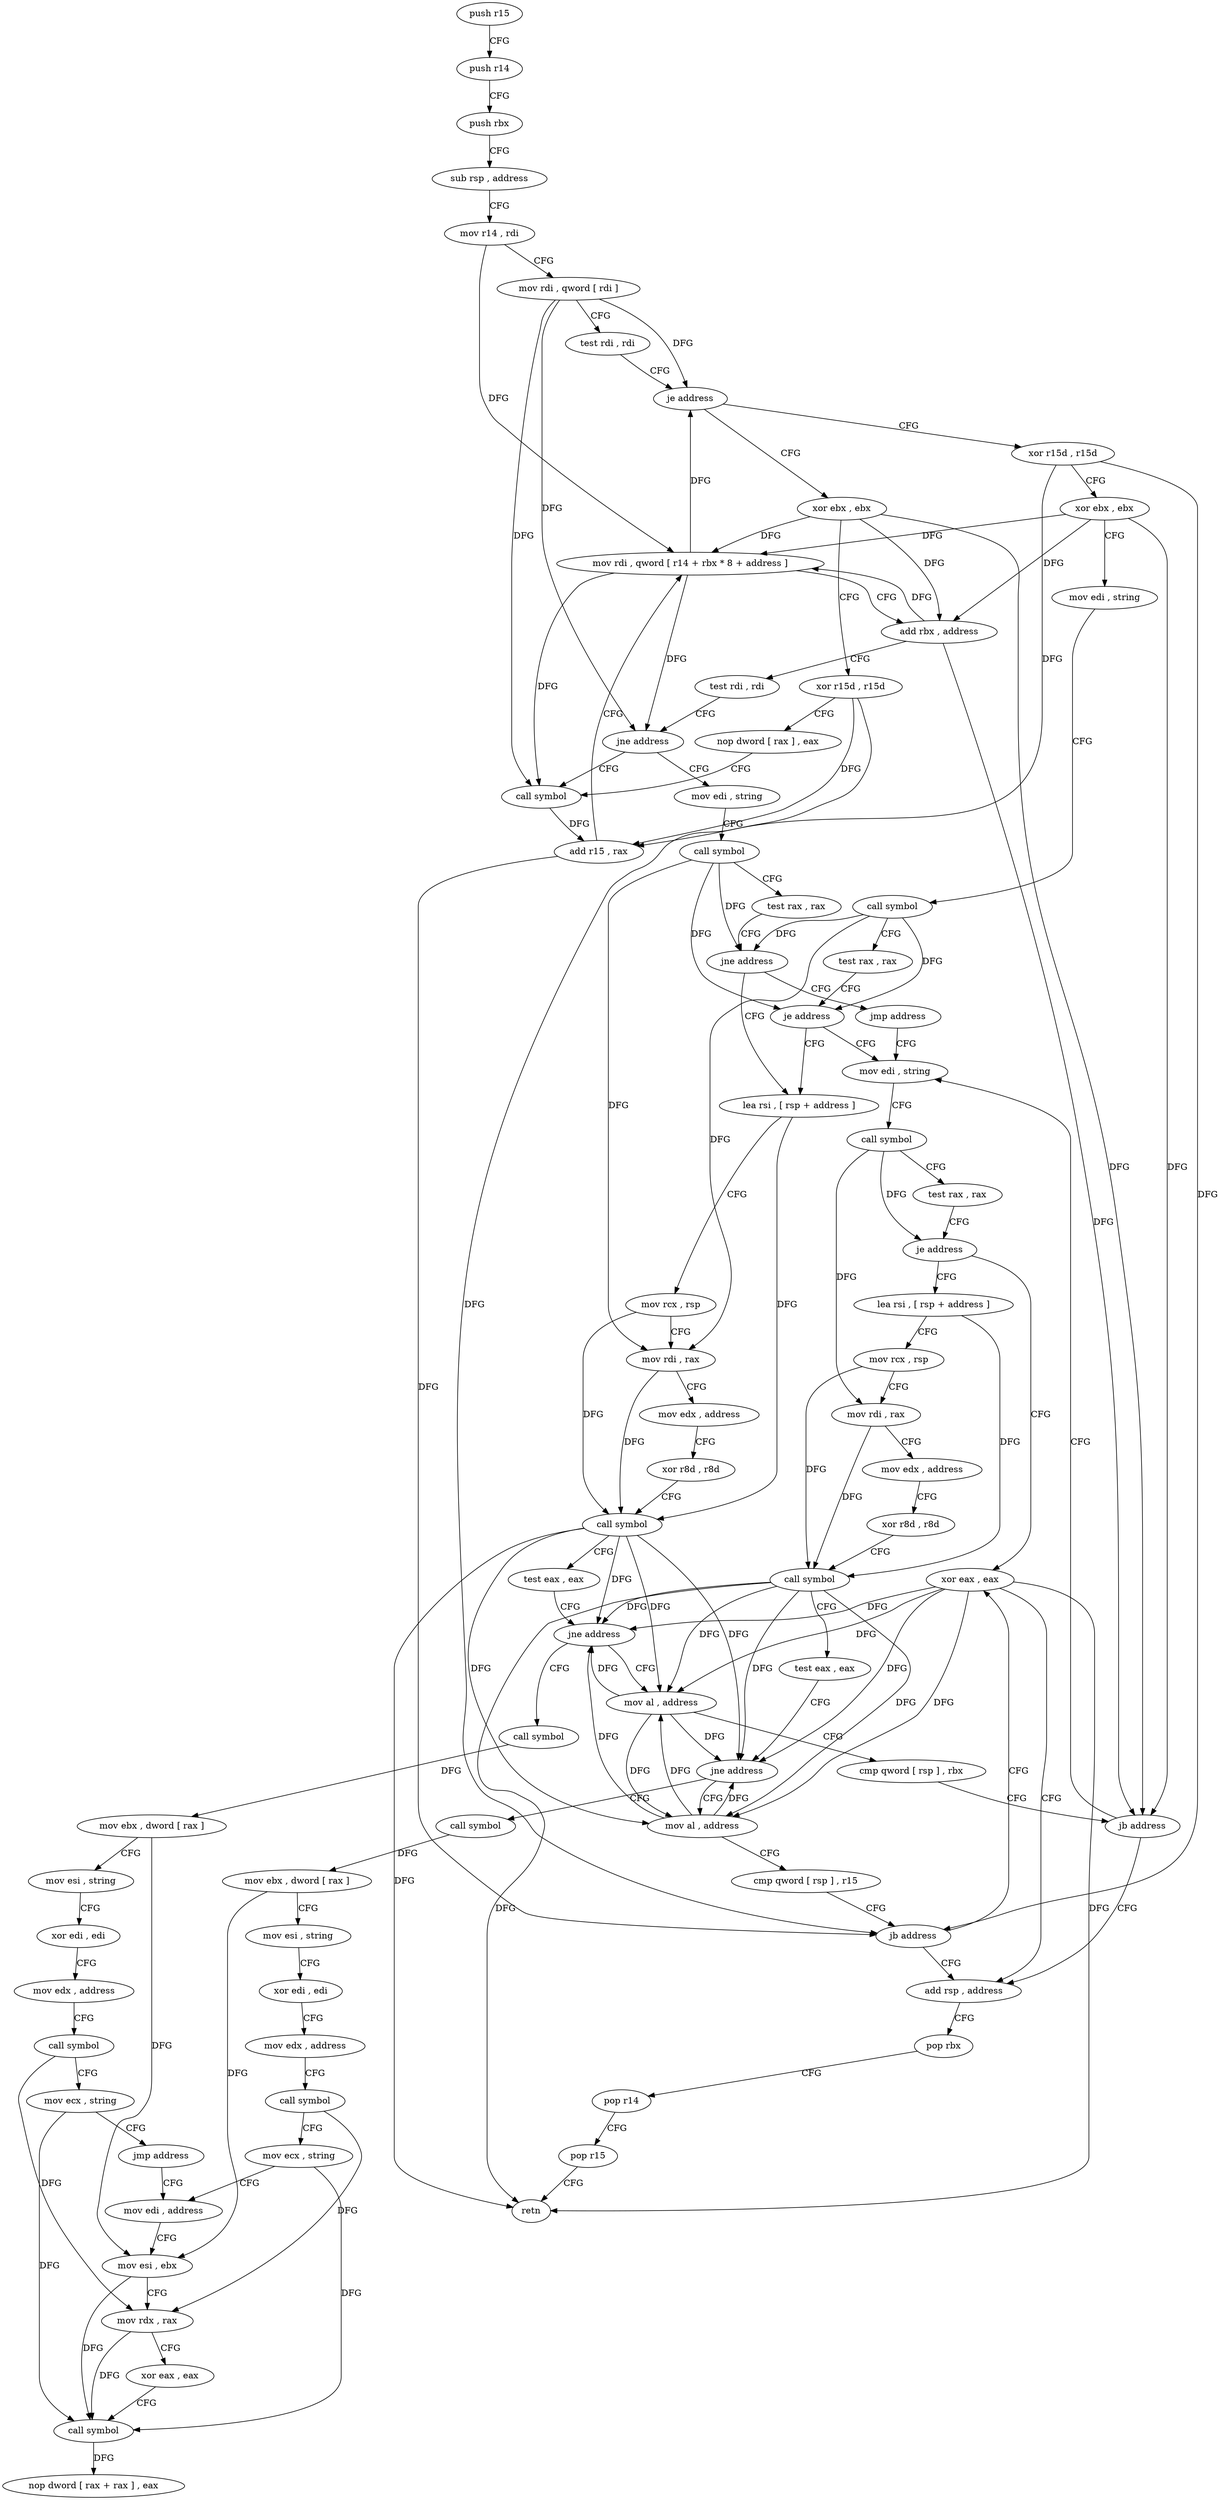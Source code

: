 digraph "func" {
"4259232" [label = "push r15" ]
"4259234" [label = "push r14" ]
"4259236" [label = "push rbx" ]
"4259237" [label = "sub rsp , address" ]
"4259241" [label = "mov r14 , rdi" ]
"4259244" [label = "mov rdi , qword [ rdi ]" ]
"4259247" [label = "test rdi , rdi" ]
"4259250" [label = "je address" ]
"4259303" [label = "xor r15d , r15d" ]
"4259252" [label = "xor ebx , ebx" ]
"4259306" [label = "xor ebx , ebx" ]
"4259308" [label = "mov edi , string" ]
"4259313" [label = "call symbol" ]
"4259318" [label = "test rax , rax" ]
"4259321" [label = "je address" ]
"4259359" [label = "mov edi , string" ]
"4259323" [label = "lea rsi , [ rsp + address ]" ]
"4259254" [label = "xor r15d , r15d" ]
"4259257" [label = "nop dword [ rax ] , eax" ]
"4259264" [label = "call symbol" ]
"4259364" [label = "call symbol" ]
"4259369" [label = "test rax , rax" ]
"4259372" [label = "je address" ]
"4259410" [label = "xor eax , eax" ]
"4259374" [label = "lea rsi , [ rsp + address ]" ]
"4259328" [label = "mov rcx , rsp" ]
"4259331" [label = "mov rdi , rax" ]
"4259334" [label = "mov edx , address" ]
"4259339" [label = "xor r8d , r8d" ]
"4259342" [label = "call symbol" ]
"4259347" [label = "test eax , eax" ]
"4259349" [label = "jne address" ]
"4259422" [label = "call symbol" ]
"4259351" [label = "mov al , address" ]
"4259269" [label = "add r15 , rax" ]
"4259272" [label = "mov rdi , qword [ r14 + rbx * 8 + address ]" ]
"4259277" [label = "add rbx , address" ]
"4259281" [label = "test rdi , rdi" ]
"4259284" [label = "jne address" ]
"4259286" [label = "mov edi , string" ]
"4259291" [label = "call symbol" ]
"4259296" [label = "test rax , rax" ]
"4259299" [label = "jne address" ]
"4259301" [label = "jmp address" ]
"4259412" [label = "add rsp , address" ]
"4259379" [label = "mov rcx , rsp" ]
"4259382" [label = "mov rdi , rax" ]
"4259385" [label = "mov edx , address" ]
"4259390" [label = "xor r8d , r8d" ]
"4259393" [label = "call symbol" ]
"4259398" [label = "test eax , eax" ]
"4259400" [label = "jne address" ]
"4259453" [label = "call symbol" ]
"4259402" [label = "mov al , address" ]
"4259427" [label = "mov ebx , dword [ rax ]" ]
"4259429" [label = "mov esi , string" ]
"4259434" [label = "xor edi , edi" ]
"4259436" [label = "mov edx , address" ]
"4259441" [label = "call symbol" ]
"4259446" [label = "mov ecx , string" ]
"4259451" [label = "jmp address" ]
"4259482" [label = "mov edi , address" ]
"4259353" [label = "cmp qword [ rsp ] , rbx" ]
"4259357" [label = "jb address" ]
"4259458" [label = "mov ebx , dword [ rax ]" ]
"4259460" [label = "mov esi , string" ]
"4259465" [label = "xor edi , edi" ]
"4259467" [label = "mov edx , address" ]
"4259472" [label = "call symbol" ]
"4259477" [label = "mov ecx , string" ]
"4259404" [label = "cmp qword [ rsp ] , r15" ]
"4259408" [label = "jb address" ]
"4259487" [label = "mov esi , ebx" ]
"4259489" [label = "mov rdx , rax" ]
"4259492" [label = "xor eax , eax" ]
"4259494" [label = "call symbol" ]
"4259499" [label = "nop dword [ rax + rax ] , eax" ]
"4259416" [label = "pop rbx" ]
"4259417" [label = "pop r14" ]
"4259419" [label = "pop r15" ]
"4259421" [label = "retn" ]
"4259232" -> "4259234" [ label = "CFG" ]
"4259234" -> "4259236" [ label = "CFG" ]
"4259236" -> "4259237" [ label = "CFG" ]
"4259237" -> "4259241" [ label = "CFG" ]
"4259241" -> "4259244" [ label = "CFG" ]
"4259241" -> "4259272" [ label = "DFG" ]
"4259244" -> "4259247" [ label = "CFG" ]
"4259244" -> "4259250" [ label = "DFG" ]
"4259244" -> "4259264" [ label = "DFG" ]
"4259244" -> "4259284" [ label = "DFG" ]
"4259247" -> "4259250" [ label = "CFG" ]
"4259250" -> "4259303" [ label = "CFG" ]
"4259250" -> "4259252" [ label = "CFG" ]
"4259303" -> "4259306" [ label = "CFG" ]
"4259303" -> "4259269" [ label = "DFG" ]
"4259303" -> "4259408" [ label = "DFG" ]
"4259252" -> "4259254" [ label = "CFG" ]
"4259252" -> "4259272" [ label = "DFG" ]
"4259252" -> "4259277" [ label = "DFG" ]
"4259252" -> "4259357" [ label = "DFG" ]
"4259306" -> "4259308" [ label = "CFG" ]
"4259306" -> "4259272" [ label = "DFG" ]
"4259306" -> "4259277" [ label = "DFG" ]
"4259306" -> "4259357" [ label = "DFG" ]
"4259308" -> "4259313" [ label = "CFG" ]
"4259313" -> "4259318" [ label = "CFG" ]
"4259313" -> "4259321" [ label = "DFG" ]
"4259313" -> "4259331" [ label = "DFG" ]
"4259313" -> "4259299" [ label = "DFG" ]
"4259318" -> "4259321" [ label = "CFG" ]
"4259321" -> "4259359" [ label = "CFG" ]
"4259321" -> "4259323" [ label = "CFG" ]
"4259359" -> "4259364" [ label = "CFG" ]
"4259323" -> "4259328" [ label = "CFG" ]
"4259323" -> "4259342" [ label = "DFG" ]
"4259254" -> "4259257" [ label = "CFG" ]
"4259254" -> "4259269" [ label = "DFG" ]
"4259254" -> "4259408" [ label = "DFG" ]
"4259257" -> "4259264" [ label = "CFG" ]
"4259264" -> "4259269" [ label = "DFG" ]
"4259364" -> "4259369" [ label = "CFG" ]
"4259364" -> "4259372" [ label = "DFG" ]
"4259364" -> "4259382" [ label = "DFG" ]
"4259369" -> "4259372" [ label = "CFG" ]
"4259372" -> "4259410" [ label = "CFG" ]
"4259372" -> "4259374" [ label = "CFG" ]
"4259410" -> "4259412" [ label = "CFG" ]
"4259410" -> "4259349" [ label = "DFG" ]
"4259410" -> "4259400" [ label = "DFG" ]
"4259410" -> "4259351" [ label = "DFG" ]
"4259410" -> "4259421" [ label = "DFG" ]
"4259410" -> "4259402" [ label = "DFG" ]
"4259374" -> "4259379" [ label = "CFG" ]
"4259374" -> "4259393" [ label = "DFG" ]
"4259328" -> "4259331" [ label = "CFG" ]
"4259328" -> "4259342" [ label = "DFG" ]
"4259331" -> "4259334" [ label = "CFG" ]
"4259331" -> "4259342" [ label = "DFG" ]
"4259334" -> "4259339" [ label = "CFG" ]
"4259339" -> "4259342" [ label = "CFG" ]
"4259342" -> "4259347" [ label = "CFG" ]
"4259342" -> "4259349" [ label = "DFG" ]
"4259342" -> "4259400" [ label = "DFG" ]
"4259342" -> "4259351" [ label = "DFG" ]
"4259342" -> "4259421" [ label = "DFG" ]
"4259342" -> "4259402" [ label = "DFG" ]
"4259347" -> "4259349" [ label = "CFG" ]
"4259349" -> "4259422" [ label = "CFG" ]
"4259349" -> "4259351" [ label = "CFG" ]
"4259422" -> "4259427" [ label = "DFG" ]
"4259351" -> "4259353" [ label = "CFG" ]
"4259351" -> "4259349" [ label = "DFG" ]
"4259351" -> "4259400" [ label = "DFG" ]
"4259351" -> "4259402" [ label = "DFG" ]
"4259269" -> "4259272" [ label = "CFG" ]
"4259269" -> "4259408" [ label = "DFG" ]
"4259272" -> "4259277" [ label = "CFG" ]
"4259272" -> "4259250" [ label = "DFG" ]
"4259272" -> "4259264" [ label = "DFG" ]
"4259272" -> "4259284" [ label = "DFG" ]
"4259277" -> "4259281" [ label = "CFG" ]
"4259277" -> "4259272" [ label = "DFG" ]
"4259277" -> "4259357" [ label = "DFG" ]
"4259281" -> "4259284" [ label = "CFG" ]
"4259284" -> "4259264" [ label = "CFG" ]
"4259284" -> "4259286" [ label = "CFG" ]
"4259286" -> "4259291" [ label = "CFG" ]
"4259291" -> "4259296" [ label = "CFG" ]
"4259291" -> "4259321" [ label = "DFG" ]
"4259291" -> "4259331" [ label = "DFG" ]
"4259291" -> "4259299" [ label = "DFG" ]
"4259296" -> "4259299" [ label = "CFG" ]
"4259299" -> "4259323" [ label = "CFG" ]
"4259299" -> "4259301" [ label = "CFG" ]
"4259301" -> "4259359" [ label = "CFG" ]
"4259412" -> "4259416" [ label = "CFG" ]
"4259379" -> "4259382" [ label = "CFG" ]
"4259379" -> "4259393" [ label = "DFG" ]
"4259382" -> "4259385" [ label = "CFG" ]
"4259382" -> "4259393" [ label = "DFG" ]
"4259385" -> "4259390" [ label = "CFG" ]
"4259390" -> "4259393" [ label = "CFG" ]
"4259393" -> "4259398" [ label = "CFG" ]
"4259393" -> "4259349" [ label = "DFG" ]
"4259393" -> "4259400" [ label = "DFG" ]
"4259393" -> "4259351" [ label = "DFG" ]
"4259393" -> "4259421" [ label = "DFG" ]
"4259393" -> "4259402" [ label = "DFG" ]
"4259398" -> "4259400" [ label = "CFG" ]
"4259400" -> "4259453" [ label = "CFG" ]
"4259400" -> "4259402" [ label = "CFG" ]
"4259453" -> "4259458" [ label = "DFG" ]
"4259402" -> "4259404" [ label = "CFG" ]
"4259402" -> "4259349" [ label = "DFG" ]
"4259402" -> "4259400" [ label = "DFG" ]
"4259402" -> "4259351" [ label = "DFG" ]
"4259427" -> "4259429" [ label = "CFG" ]
"4259427" -> "4259487" [ label = "DFG" ]
"4259429" -> "4259434" [ label = "CFG" ]
"4259434" -> "4259436" [ label = "CFG" ]
"4259436" -> "4259441" [ label = "CFG" ]
"4259441" -> "4259446" [ label = "CFG" ]
"4259441" -> "4259489" [ label = "DFG" ]
"4259446" -> "4259451" [ label = "CFG" ]
"4259446" -> "4259494" [ label = "DFG" ]
"4259451" -> "4259482" [ label = "CFG" ]
"4259482" -> "4259487" [ label = "CFG" ]
"4259353" -> "4259357" [ label = "CFG" ]
"4259357" -> "4259412" [ label = "CFG" ]
"4259357" -> "4259359" [ label = "CFG" ]
"4259458" -> "4259460" [ label = "CFG" ]
"4259458" -> "4259487" [ label = "DFG" ]
"4259460" -> "4259465" [ label = "CFG" ]
"4259465" -> "4259467" [ label = "CFG" ]
"4259467" -> "4259472" [ label = "CFG" ]
"4259472" -> "4259477" [ label = "CFG" ]
"4259472" -> "4259489" [ label = "DFG" ]
"4259477" -> "4259482" [ label = "CFG" ]
"4259477" -> "4259494" [ label = "DFG" ]
"4259404" -> "4259408" [ label = "CFG" ]
"4259408" -> "4259412" [ label = "CFG" ]
"4259408" -> "4259410" [ label = "CFG" ]
"4259487" -> "4259489" [ label = "CFG" ]
"4259487" -> "4259494" [ label = "DFG" ]
"4259489" -> "4259492" [ label = "CFG" ]
"4259489" -> "4259494" [ label = "DFG" ]
"4259492" -> "4259494" [ label = "CFG" ]
"4259494" -> "4259499" [ label = "DFG" ]
"4259416" -> "4259417" [ label = "CFG" ]
"4259417" -> "4259419" [ label = "CFG" ]
"4259419" -> "4259421" [ label = "CFG" ]
}
